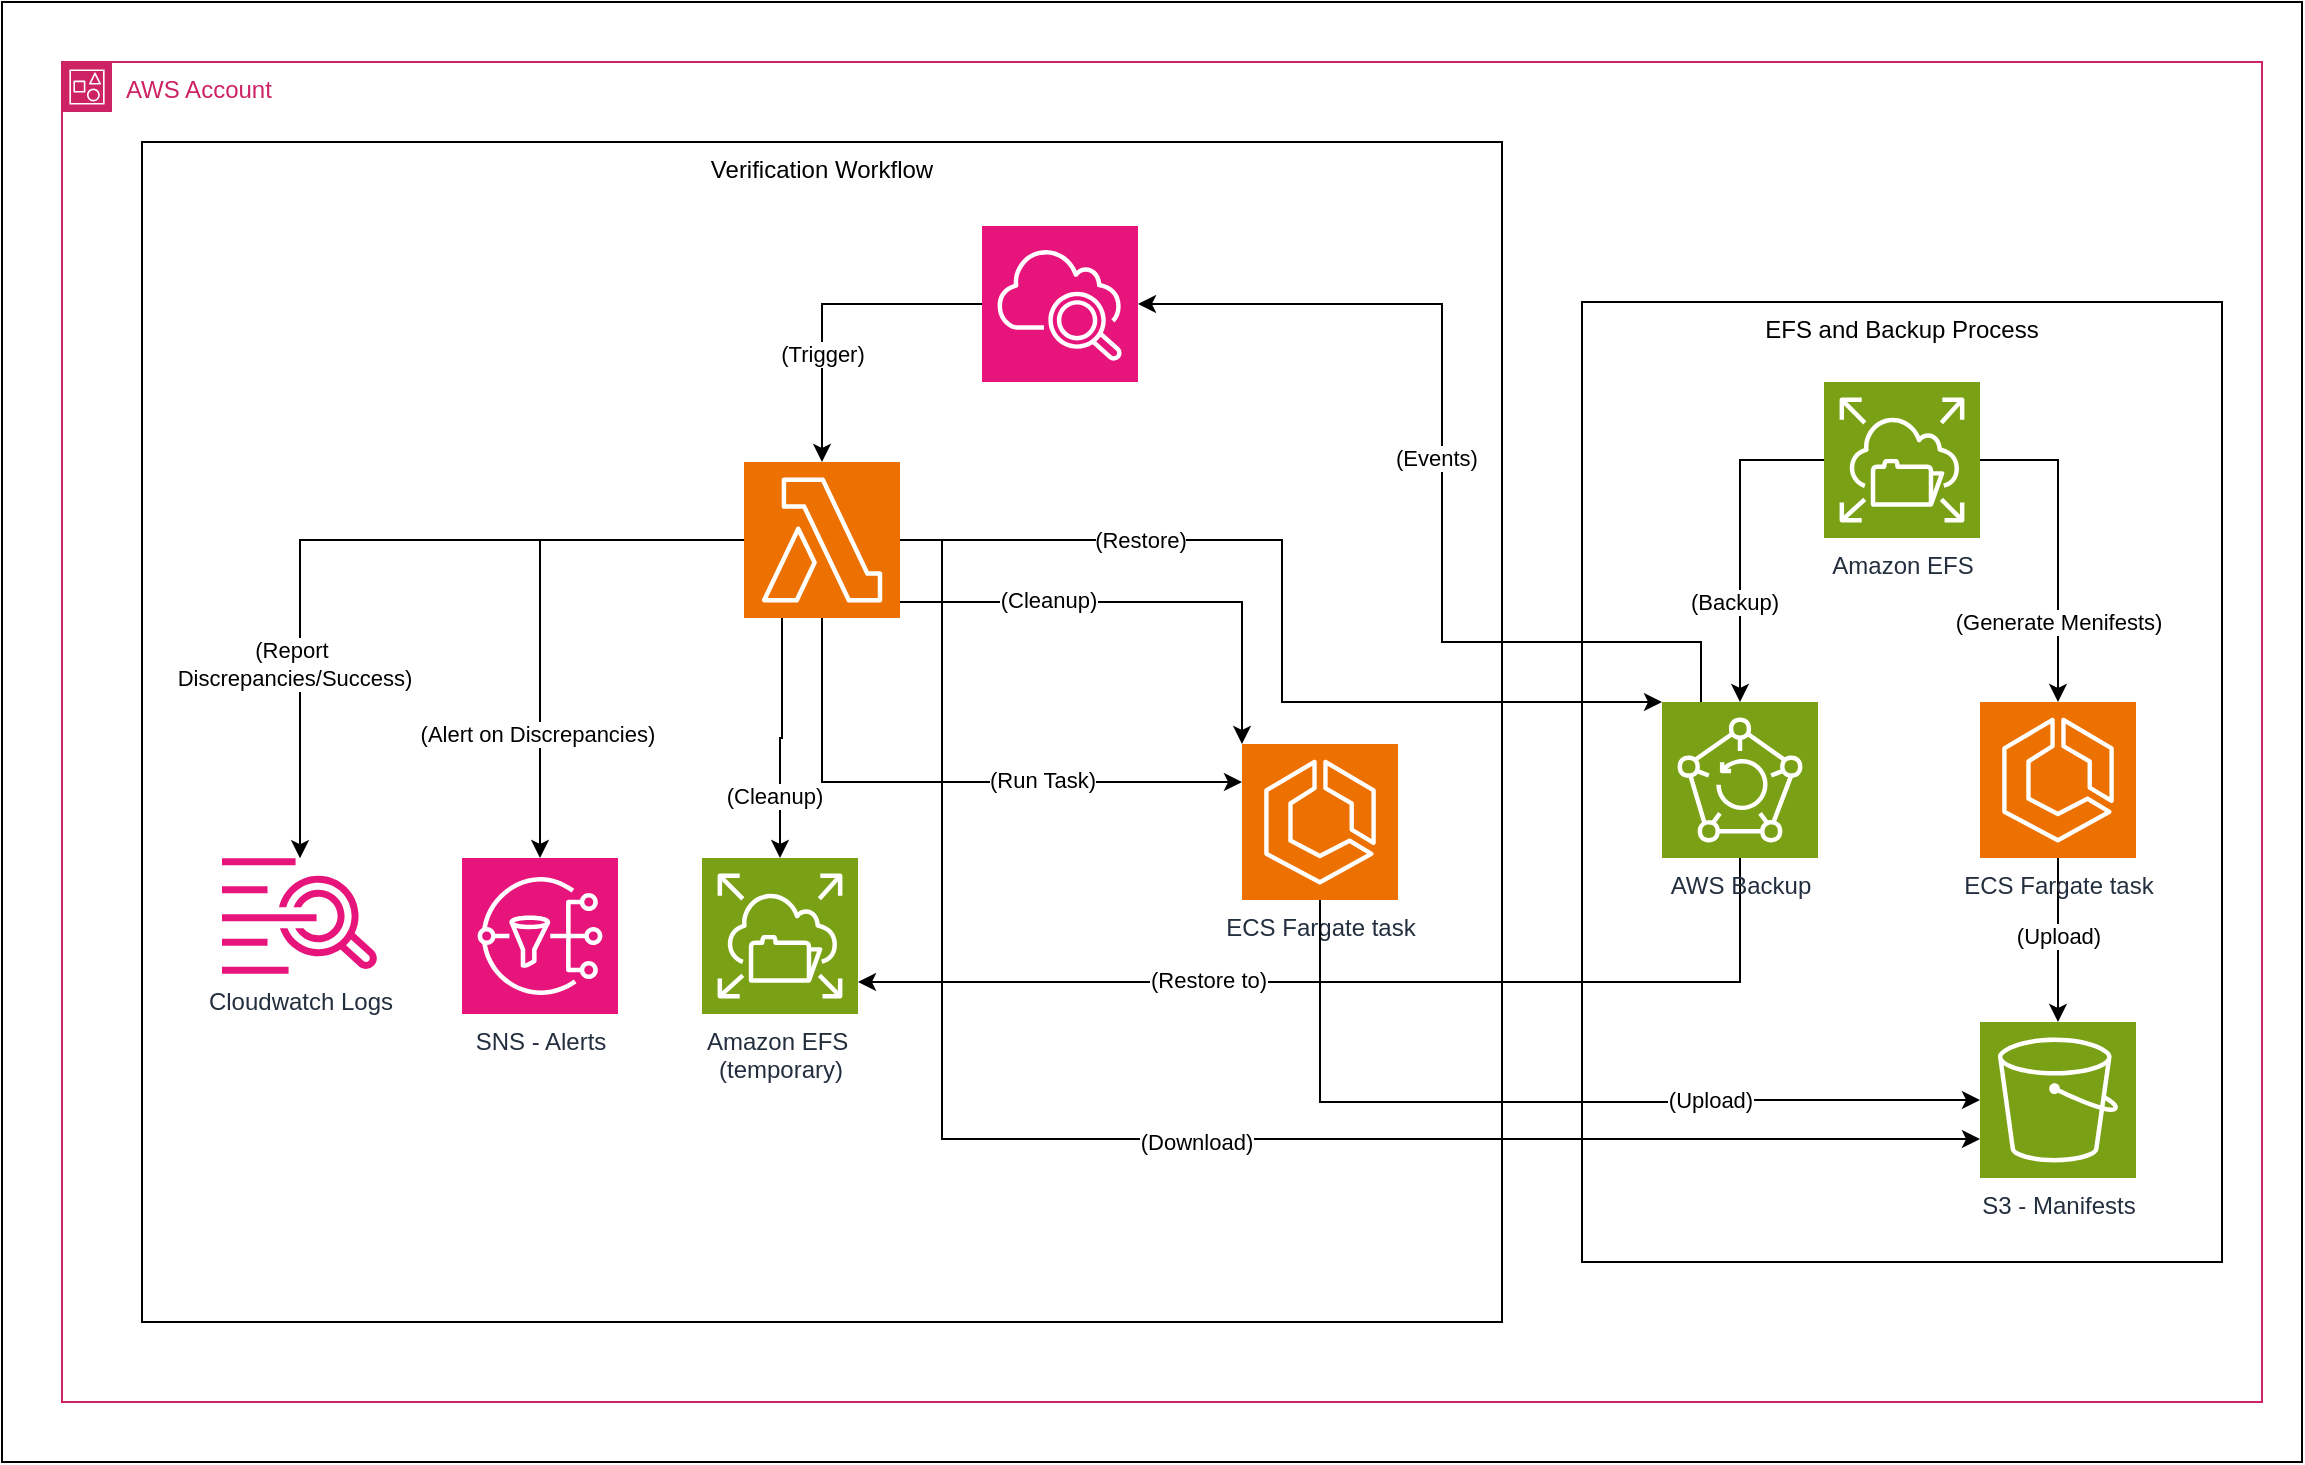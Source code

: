 <mxfile version="27.0.9">
  <diagram name="Page-1" id="DN0r8R_xZXF1EVYfIKGR">
    <mxGraphModel dx="1219" dy="795" grid="1" gridSize="10" guides="1" tooltips="1" connect="1" arrows="1" fold="1" page="1" pageScale="1" pageWidth="1169" pageHeight="827" math="0" shadow="0">
      <root>
        <mxCell id="0" />
        <mxCell id="1" parent="0" />
        <mxCell id="OhPgFwXRgm67-6-ihN9R-45" value="" style="rounded=0;whiteSpace=wrap;html=1;fillColor=none;" vertex="1" parent="1">
          <mxGeometry x="10" y="10" width="1150" height="730" as="geometry" />
        </mxCell>
        <mxCell id="OhPgFwXRgm67-6-ihN9R-2" value="AWS Account" style="points=[[0,0],[0.25,0],[0.5,0],[0.75,0],[1,0],[1,0.25],[1,0.5],[1,0.75],[1,1],[0.75,1],[0.5,1],[0.25,1],[0,1],[0,0.75],[0,0.5],[0,0.25]];outlineConnect=0;gradientColor=none;html=1;whiteSpace=wrap;fontSize=12;fontStyle=0;container=1;pointerEvents=0;collapsible=0;recursiveResize=0;shape=mxgraph.aws4.group;grIcon=mxgraph.aws4.group_account;strokeColor=#CD2264;fillColor=none;verticalAlign=top;align=left;spacingLeft=30;fontColor=#CD2264;dashed=0;" vertex="1" parent="1">
          <mxGeometry x="40" y="40" width="1100" height="670" as="geometry" />
        </mxCell>
        <mxCell id="OhPgFwXRgm67-6-ihN9R-3" value="Verification Workflow" style="rounded=0;whiteSpace=wrap;html=1;fillColor=none;verticalAlign=top;" vertex="1" parent="OhPgFwXRgm67-6-ihN9R-2">
          <mxGeometry x="40" y="40" width="680" height="590" as="geometry" />
        </mxCell>
        <mxCell id="OhPgFwXRgm67-6-ihN9R-4" value="EFS and Backup Process" style="rounded=0;whiteSpace=wrap;html=1;fillColor=none;verticalAlign=top;" vertex="1" parent="OhPgFwXRgm67-6-ihN9R-2">
          <mxGeometry x="760" y="120" width="320" height="480" as="geometry" />
        </mxCell>
        <mxCell id="OhPgFwXRgm67-6-ihN9R-5" value="Amazon EFS" style="sketch=0;points=[[0,0,0],[0.25,0,0],[0.5,0,0],[0.75,0,0],[1,0,0],[0,1,0],[0.25,1,0],[0.5,1,0],[0.75,1,0],[1,1,0],[0,0.25,0],[0,0.5,0],[0,0.75,0],[1,0.25,0],[1,0.5,0],[1,0.75,0]];outlineConnect=0;fontColor=#232F3E;fillColor=#7AA116;strokeColor=#ffffff;dashed=0;verticalLabelPosition=bottom;verticalAlign=top;align=center;html=1;fontSize=12;fontStyle=0;aspect=fixed;shape=mxgraph.aws4.resourceIcon;resIcon=mxgraph.aws4.elastic_file_system;" vertex="1" parent="OhPgFwXRgm67-6-ihN9R-2">
          <mxGeometry x="881" y="160" width="78" height="78" as="geometry" />
        </mxCell>
        <mxCell id="OhPgFwXRgm67-6-ihN9R-27" style="edgeStyle=orthogonalEdgeStyle;rounded=0;orthogonalLoop=1;jettySize=auto;html=1;" edge="1" parent="OhPgFwXRgm67-6-ihN9R-2" source="OhPgFwXRgm67-6-ihN9R-7" target="OhPgFwXRgm67-6-ihN9R-20">
          <mxGeometry relative="1" as="geometry">
            <Array as="points">
              <mxPoint x="839" y="460" />
            </Array>
          </mxGeometry>
        </mxCell>
        <mxCell id="OhPgFwXRgm67-6-ihN9R-28" value="(Restore to)" style="edgeLabel;html=1;align=center;verticalAlign=middle;resizable=0;points=[];" vertex="1" connectable="0" parent="OhPgFwXRgm67-6-ihN9R-27">
          <mxGeometry x="0.304" y="-1" relative="1" as="geometry">
            <mxPoint as="offset" />
          </mxGeometry>
        </mxCell>
        <mxCell id="OhPgFwXRgm67-6-ihN9R-7" value="AWS Backup" style="sketch=0;points=[[0,0,0],[0.25,0,0],[0.5,0,0],[0.75,0,0],[1,0,0],[0,1,0],[0.25,1,0],[0.5,1,0],[0.75,1,0],[1,1,0],[0,0.25,0],[0,0.5,0],[0,0.75,0],[1,0.25,0],[1,0.5,0],[1,0.75,0]];outlineConnect=0;fontColor=#232F3E;fillColor=#7AA116;strokeColor=#ffffff;dashed=0;verticalLabelPosition=bottom;verticalAlign=top;align=center;html=1;fontSize=12;fontStyle=0;aspect=fixed;shape=mxgraph.aws4.resourceIcon;resIcon=mxgraph.aws4.backup;" vertex="1" parent="OhPgFwXRgm67-6-ihN9R-2">
          <mxGeometry x="800" y="320" width="78" height="78" as="geometry" />
        </mxCell>
        <mxCell id="OhPgFwXRgm67-6-ihN9R-13" style="edgeStyle=orthogonalEdgeStyle;rounded=0;orthogonalLoop=1;jettySize=auto;html=1;" edge="1" parent="OhPgFwXRgm67-6-ihN9R-2" source="OhPgFwXRgm67-6-ihN9R-8" target="OhPgFwXRgm67-6-ihN9R-9">
          <mxGeometry relative="1" as="geometry" />
        </mxCell>
        <mxCell id="OhPgFwXRgm67-6-ihN9R-14" value="(Upload)" style="edgeLabel;html=1;align=center;verticalAlign=middle;resizable=0;points=[];" vertex="1" connectable="0" parent="OhPgFwXRgm67-6-ihN9R-13">
          <mxGeometry x="-0.049" relative="1" as="geometry">
            <mxPoint as="offset" />
          </mxGeometry>
        </mxCell>
        <mxCell id="OhPgFwXRgm67-6-ihN9R-8" value="ECS Fargate task" style="sketch=0;points=[[0,0,0],[0.25,0,0],[0.5,0,0],[0.75,0,0],[1,0,0],[0,1,0],[0.25,1,0],[0.5,1,0],[0.75,1,0],[1,1,0],[0,0.25,0],[0,0.5,0],[0,0.75,0],[1,0.25,0],[1,0.5,0],[1,0.75,0]];outlineConnect=0;fontColor=#232F3E;fillColor=#ED7100;strokeColor=#ffffff;dashed=0;verticalLabelPosition=bottom;verticalAlign=top;align=center;html=1;fontSize=12;fontStyle=0;aspect=fixed;shape=mxgraph.aws4.resourceIcon;resIcon=mxgraph.aws4.ecs;" vertex="1" parent="OhPgFwXRgm67-6-ihN9R-2">
          <mxGeometry x="959" y="320" width="78" height="78" as="geometry" />
        </mxCell>
        <mxCell id="OhPgFwXRgm67-6-ihN9R-9" value="S3 - Manifests" style="sketch=0;points=[[0,0,0],[0.25,0,0],[0.5,0,0],[0.75,0,0],[1,0,0],[0,1,0],[0.25,1,0],[0.5,1,0],[0.75,1,0],[1,1,0],[0,0.25,0],[0,0.5,0],[0,0.75,0],[1,0.25,0],[1,0.5,0],[1,0.75,0]];outlineConnect=0;fontColor=#232F3E;fillColor=#7AA116;strokeColor=#ffffff;dashed=0;verticalLabelPosition=bottom;verticalAlign=top;align=center;html=1;fontSize=12;fontStyle=0;aspect=fixed;shape=mxgraph.aws4.resourceIcon;resIcon=mxgraph.aws4.s3;" vertex="1" parent="OhPgFwXRgm67-6-ihN9R-2">
          <mxGeometry x="959" y="480" width="78" height="78" as="geometry" />
        </mxCell>
        <mxCell id="OhPgFwXRgm67-6-ihN9R-10" style="edgeStyle=orthogonalEdgeStyle;rounded=0;orthogonalLoop=1;jettySize=auto;html=1;entryX=0.5;entryY=0;entryDx=0;entryDy=0;entryPerimeter=0;" edge="1" parent="OhPgFwXRgm67-6-ihN9R-2" source="OhPgFwXRgm67-6-ihN9R-5" target="OhPgFwXRgm67-6-ihN9R-7">
          <mxGeometry relative="1" as="geometry" />
        </mxCell>
        <mxCell id="OhPgFwXRgm67-6-ihN9R-12" value="(Backup)" style="edgeLabel;html=1;align=center;verticalAlign=middle;resizable=0;points=[];" vertex="1" connectable="0" parent="OhPgFwXRgm67-6-ihN9R-10">
          <mxGeometry x="0.387" y="-3" relative="1" as="geometry">
            <mxPoint as="offset" />
          </mxGeometry>
        </mxCell>
        <mxCell id="OhPgFwXRgm67-6-ihN9R-11" value="(Generate Menifests)" style="edgeStyle=orthogonalEdgeStyle;rounded=0;orthogonalLoop=1;jettySize=auto;html=1;entryX=0.5;entryY=0;entryDx=0;entryDy=0;entryPerimeter=0;exitX=1;exitY=0.5;exitDx=0;exitDy=0;exitPerimeter=0;" edge="1" parent="OhPgFwXRgm67-6-ihN9R-2" source="OhPgFwXRgm67-6-ihN9R-5" target="OhPgFwXRgm67-6-ihN9R-8">
          <mxGeometry x="0.5" relative="1" as="geometry">
            <mxPoint as="offset" />
          </mxGeometry>
        </mxCell>
        <mxCell id="OhPgFwXRgm67-6-ihN9R-23" style="edgeStyle=orthogonalEdgeStyle;rounded=0;orthogonalLoop=1;jettySize=auto;html=1;" edge="1" parent="OhPgFwXRgm67-6-ihN9R-2" source="OhPgFwXRgm67-6-ihN9R-15" target="OhPgFwXRgm67-6-ihN9R-17">
          <mxGeometry relative="1" as="geometry" />
        </mxCell>
        <mxCell id="OhPgFwXRgm67-6-ihN9R-24" value="(Trigger)" style="edgeLabel;html=1;align=center;verticalAlign=middle;resizable=0;points=[];" vertex="1" connectable="0" parent="OhPgFwXRgm67-6-ihN9R-23">
          <mxGeometry x="0.321" relative="1" as="geometry">
            <mxPoint as="offset" />
          </mxGeometry>
        </mxCell>
        <mxCell id="OhPgFwXRgm67-6-ihN9R-15" value="" style="sketch=0;points=[[0,0,0],[0.25,0,0],[0.5,0,0],[0.75,0,0],[1,0,0],[0,1,0],[0.25,1,0],[0.5,1,0],[0.75,1,0],[1,1,0],[0,0.25,0],[0,0.5,0],[0,0.75,0],[1,0.25,0],[1,0.5,0],[1,0.75,0]];points=[[0,0,0],[0.25,0,0],[0.5,0,0],[0.75,0,0],[1,0,0],[0,1,0],[0.25,1,0],[0.5,1,0],[0.75,1,0],[1,1,0],[0,0.25,0],[0,0.5,0],[0,0.75,0],[1,0.25,0],[1,0.5,0],[1,0.75,0]];outlineConnect=0;fontColor=#232F3E;fillColor=#E7157B;strokeColor=#ffffff;dashed=0;verticalLabelPosition=bottom;verticalAlign=top;align=center;html=1;fontSize=12;fontStyle=0;aspect=fixed;shape=mxgraph.aws4.resourceIcon;resIcon=mxgraph.aws4.cloudwatch_2;" vertex="1" parent="OhPgFwXRgm67-6-ihN9R-2">
          <mxGeometry x="460" y="82" width="78" height="78" as="geometry" />
        </mxCell>
        <mxCell id="OhPgFwXRgm67-6-ihN9R-16" value="ECS Fargate task" style="sketch=0;points=[[0,0,0],[0.25,0,0],[0.5,0,0],[0.75,0,0],[1,0,0],[0,1,0],[0.25,1,0],[0.5,1,0],[0.75,1,0],[1,1,0],[0,0.25,0],[0,0.5,0],[0,0.75,0],[1,0.25,0],[1,0.5,0],[1,0.75,0]];outlineConnect=0;fontColor=#232F3E;fillColor=#ED7100;strokeColor=#ffffff;dashed=0;verticalLabelPosition=bottom;verticalAlign=top;align=center;html=1;fontSize=12;fontStyle=0;aspect=fixed;shape=mxgraph.aws4.resourceIcon;resIcon=mxgraph.aws4.ecs;" vertex="1" parent="OhPgFwXRgm67-6-ihN9R-2">
          <mxGeometry x="590" y="341" width="78" height="78" as="geometry" />
        </mxCell>
        <mxCell id="OhPgFwXRgm67-6-ihN9R-32" style="edgeStyle=orthogonalEdgeStyle;rounded=0;orthogonalLoop=1;jettySize=auto;html=1;" edge="1" parent="OhPgFwXRgm67-6-ihN9R-2" source="OhPgFwXRgm67-6-ihN9R-17" target="OhPgFwXRgm67-6-ihN9R-16">
          <mxGeometry relative="1" as="geometry">
            <Array as="points">
              <mxPoint x="380" y="360" />
            </Array>
          </mxGeometry>
        </mxCell>
        <mxCell id="OhPgFwXRgm67-6-ihN9R-33" value="(Run Task)" style="edgeLabel;html=1;align=center;verticalAlign=middle;resizable=0;points=[];" vertex="1" connectable="0" parent="OhPgFwXRgm67-6-ihN9R-32">
          <mxGeometry x="0.144" y="2" relative="1" as="geometry">
            <mxPoint x="25" y="1" as="offset" />
          </mxGeometry>
        </mxCell>
        <mxCell id="OhPgFwXRgm67-6-ihN9R-36" style="edgeStyle=orthogonalEdgeStyle;rounded=0;orthogonalLoop=1;jettySize=auto;html=1;" edge="1" parent="OhPgFwXRgm67-6-ihN9R-2" source="OhPgFwXRgm67-6-ihN9R-17" target="OhPgFwXRgm67-6-ihN9R-18">
          <mxGeometry relative="1" as="geometry" />
        </mxCell>
        <mxCell id="OhPgFwXRgm67-6-ihN9R-42" value="(Report&amp;nbsp;&lt;div&gt;Discrepancies/Success)&lt;/div&gt;" style="edgeLabel;html=1;align=center;verticalAlign=middle;resizable=0;points=[];" vertex="1" connectable="0" parent="OhPgFwXRgm67-6-ihN9R-36">
          <mxGeometry x="0.49" y="-3" relative="1" as="geometry">
            <mxPoint as="offset" />
          </mxGeometry>
        </mxCell>
        <mxCell id="OhPgFwXRgm67-6-ihN9R-37" style="edgeStyle=orthogonalEdgeStyle;rounded=0;orthogonalLoop=1;jettySize=auto;html=1;" edge="1" parent="OhPgFwXRgm67-6-ihN9R-2" source="OhPgFwXRgm67-6-ihN9R-17" target="OhPgFwXRgm67-6-ihN9R-19">
          <mxGeometry relative="1" as="geometry" />
        </mxCell>
        <mxCell id="OhPgFwXRgm67-6-ihN9R-41" value="(Alert on Discrepancies)&amp;nbsp;" style="edgeLabel;html=1;align=center;verticalAlign=middle;resizable=0;points=[];" vertex="1" connectable="0" parent="OhPgFwXRgm67-6-ihN9R-37">
          <mxGeometry x="0.525" relative="1" as="geometry">
            <mxPoint as="offset" />
          </mxGeometry>
        </mxCell>
        <mxCell id="OhPgFwXRgm67-6-ihN9R-17" value="" style="sketch=0;points=[[0,0,0],[0.25,0,0],[0.5,0,0],[0.75,0,0],[1,0,0],[0,1,0],[0.25,1,0],[0.5,1,0],[0.75,1,0],[1,1,0],[0,0.25,0],[0,0.5,0],[0,0.75,0],[1,0.25,0],[1,0.5,0],[1,0.75,0]];outlineConnect=0;fontColor=#232F3E;fillColor=#ED7100;strokeColor=#ffffff;dashed=0;verticalLabelPosition=bottom;verticalAlign=top;align=center;html=1;fontSize=12;fontStyle=0;aspect=fixed;shape=mxgraph.aws4.resourceIcon;resIcon=mxgraph.aws4.lambda;" vertex="1" parent="OhPgFwXRgm67-6-ihN9R-2">
          <mxGeometry x="341" y="200" width="78" height="78" as="geometry" />
        </mxCell>
        <mxCell id="OhPgFwXRgm67-6-ihN9R-18" value="Cloudwatch Logs" style="sketch=0;outlineConnect=0;fontColor=#232F3E;gradientColor=none;fillColor=#E7157B;strokeColor=none;dashed=0;verticalLabelPosition=bottom;verticalAlign=top;align=center;html=1;fontSize=12;fontStyle=0;aspect=fixed;pointerEvents=1;shape=mxgraph.aws4.cloudwatch_logs;" vertex="1" parent="OhPgFwXRgm67-6-ihN9R-2">
          <mxGeometry x="80" y="398" width="78" height="58" as="geometry" />
        </mxCell>
        <mxCell id="OhPgFwXRgm67-6-ihN9R-19" value="SNS - Alerts" style="sketch=0;points=[[0,0,0],[0.25,0,0],[0.5,0,0],[0.75,0,0],[1,0,0],[0,1,0],[0.25,1,0],[0.5,1,0],[0.75,1,0],[1,1,0],[0,0.25,0],[0,0.5,0],[0,0.75,0],[1,0.25,0],[1,0.5,0],[1,0.75,0]];outlineConnect=0;fontColor=#232F3E;fillColor=#E7157B;strokeColor=#ffffff;dashed=0;verticalLabelPosition=bottom;verticalAlign=top;align=center;html=1;fontSize=12;fontStyle=0;aspect=fixed;shape=mxgraph.aws4.resourceIcon;resIcon=mxgraph.aws4.sns;" vertex="1" parent="OhPgFwXRgm67-6-ihN9R-2">
          <mxGeometry x="200" y="398" width="78" height="78" as="geometry" />
        </mxCell>
        <mxCell id="OhPgFwXRgm67-6-ihN9R-20" value="Amazon EFS&amp;nbsp;&lt;div&gt;(temporary)&lt;/div&gt;" style="sketch=0;points=[[0,0,0],[0.25,0,0],[0.5,0,0],[0.75,0,0],[1,0,0],[0,1,0],[0.25,1,0],[0.5,1,0],[0.75,1,0],[1,1,0],[0,0.25,0],[0,0.5,0],[0,0.75,0],[1,0.25,0],[1,0.5,0],[1,0.75,0]];outlineConnect=0;fontColor=#232F3E;fillColor=#7AA116;strokeColor=#ffffff;dashed=0;verticalLabelPosition=bottom;verticalAlign=top;align=center;html=1;fontSize=12;fontStyle=0;aspect=fixed;shape=mxgraph.aws4.resourceIcon;resIcon=mxgraph.aws4.elastic_file_system;" vertex="1" parent="OhPgFwXRgm67-6-ihN9R-2">
          <mxGeometry x="320" y="398" width="78" height="78" as="geometry" />
        </mxCell>
        <mxCell id="OhPgFwXRgm67-6-ihN9R-21" style="edgeStyle=orthogonalEdgeStyle;rounded=0;orthogonalLoop=1;jettySize=auto;html=1;entryX=1;entryY=0.5;entryDx=0;entryDy=0;entryPerimeter=0;exitX=0.25;exitY=0;exitDx=0;exitDy=0;exitPerimeter=0;" edge="1" parent="OhPgFwXRgm67-6-ihN9R-2" source="OhPgFwXRgm67-6-ihN9R-7" target="OhPgFwXRgm67-6-ihN9R-15">
          <mxGeometry relative="1" as="geometry">
            <Array as="points">
              <mxPoint x="820" y="290" />
              <mxPoint x="690" y="290" />
              <mxPoint x="690" y="121" />
            </Array>
          </mxGeometry>
        </mxCell>
        <mxCell id="OhPgFwXRgm67-6-ihN9R-22" value="(Events)" style="edgeLabel;html=1;align=center;verticalAlign=middle;resizable=0;points=[];" vertex="1" connectable="0" parent="OhPgFwXRgm67-6-ihN9R-21">
          <mxGeometry x="0.047" y="3" relative="1" as="geometry">
            <mxPoint as="offset" />
          </mxGeometry>
        </mxCell>
        <mxCell id="OhPgFwXRgm67-6-ihN9R-25" style="edgeStyle=orthogonalEdgeStyle;rounded=0;orthogonalLoop=1;jettySize=auto;html=1;" edge="1" parent="OhPgFwXRgm67-6-ihN9R-2" source="OhPgFwXRgm67-6-ihN9R-17">
          <mxGeometry relative="1" as="geometry">
            <mxPoint x="800" y="320" as="targetPoint" />
            <Array as="points">
              <mxPoint x="610" y="239" />
              <mxPoint x="610" y="320" />
              <mxPoint x="800" y="320" />
            </Array>
          </mxGeometry>
        </mxCell>
        <mxCell id="OhPgFwXRgm67-6-ihN9R-26" value="(Restore)" style="edgeLabel;html=1;align=center;verticalAlign=middle;resizable=0;points=[];" vertex="1" connectable="0" parent="OhPgFwXRgm67-6-ihN9R-25">
          <mxGeometry x="-0.481" relative="1" as="geometry">
            <mxPoint as="offset" />
          </mxGeometry>
        </mxCell>
        <mxCell id="OhPgFwXRgm67-6-ihN9R-29" style="edgeStyle=orthogonalEdgeStyle;rounded=0;orthogonalLoop=1;jettySize=auto;html=1;entryX=0;entryY=0.5;entryDx=0;entryDy=0;entryPerimeter=0;" edge="1" parent="OhPgFwXRgm67-6-ihN9R-2" source="OhPgFwXRgm67-6-ihN9R-16" target="OhPgFwXRgm67-6-ihN9R-9">
          <mxGeometry relative="1" as="geometry">
            <Array as="points">
              <mxPoint x="629" y="520" />
              <mxPoint x="814" y="520" />
              <mxPoint x="814" y="519" />
            </Array>
          </mxGeometry>
        </mxCell>
        <mxCell id="OhPgFwXRgm67-6-ihN9R-31" value="(Upload)" style="edgeLabel;html=1;align=center;verticalAlign=middle;resizable=0;points=[];" vertex="1" connectable="0" parent="OhPgFwXRgm67-6-ihN9R-29">
          <mxGeometry x="0.375" relative="1" as="geometry">
            <mxPoint as="offset" />
          </mxGeometry>
        </mxCell>
        <mxCell id="OhPgFwXRgm67-6-ihN9R-34" style="edgeStyle=orthogonalEdgeStyle;rounded=0;orthogonalLoop=1;jettySize=auto;html=1;entryX=0;entryY=0.75;entryDx=0;entryDy=0;entryPerimeter=0;" edge="1" parent="OhPgFwXRgm67-6-ihN9R-2" source="OhPgFwXRgm67-6-ihN9R-17" target="OhPgFwXRgm67-6-ihN9R-9">
          <mxGeometry relative="1" as="geometry">
            <Array as="points">
              <mxPoint x="440" y="239" />
              <mxPoint x="440" y="539" />
            </Array>
          </mxGeometry>
        </mxCell>
        <mxCell id="OhPgFwXRgm67-6-ihN9R-35" value="(Download)" style="edgeLabel;html=1;align=center;verticalAlign=middle;resizable=0;points=[];" vertex="1" connectable="0" parent="OhPgFwXRgm67-6-ihN9R-34">
          <mxGeometry x="0.064" relative="1" as="geometry">
            <mxPoint x="1" y="1" as="offset" />
          </mxGeometry>
        </mxCell>
        <mxCell id="OhPgFwXRgm67-6-ihN9R-39" style="edgeStyle=orthogonalEdgeStyle;rounded=0;orthogonalLoop=1;jettySize=auto;html=1;entryX=0.5;entryY=0;entryDx=0;entryDy=0;entryPerimeter=0;" edge="1" parent="OhPgFwXRgm67-6-ihN9R-2" source="OhPgFwXRgm67-6-ihN9R-17" target="OhPgFwXRgm67-6-ihN9R-20">
          <mxGeometry relative="1" as="geometry">
            <Array as="points">
              <mxPoint x="360" y="338" />
              <mxPoint x="359" y="338" />
            </Array>
          </mxGeometry>
        </mxCell>
        <mxCell id="OhPgFwXRgm67-6-ihN9R-40" value="(Cleanup)" style="edgeLabel;html=1;align=center;verticalAlign=middle;resizable=0;points=[];" vertex="1" connectable="0" parent="OhPgFwXRgm67-6-ihN9R-39">
          <mxGeometry x="0.488" y="-3" relative="1" as="geometry">
            <mxPoint as="offset" />
          </mxGeometry>
        </mxCell>
        <mxCell id="OhPgFwXRgm67-6-ihN9R-43" style="edgeStyle=orthogonalEdgeStyle;rounded=0;orthogonalLoop=1;jettySize=auto;html=1;entryX=0;entryY=0;entryDx=0;entryDy=0;entryPerimeter=0;" edge="1" parent="OhPgFwXRgm67-6-ihN9R-2" source="OhPgFwXRgm67-6-ihN9R-17" target="OhPgFwXRgm67-6-ihN9R-16">
          <mxGeometry relative="1" as="geometry">
            <Array as="points">
              <mxPoint x="590" y="270" />
            </Array>
          </mxGeometry>
        </mxCell>
        <mxCell id="OhPgFwXRgm67-6-ihN9R-44" value="(Cleanup)" style="edgeLabel;html=1;align=center;verticalAlign=middle;resizable=0;points=[];" vertex="1" connectable="0" parent="OhPgFwXRgm67-6-ihN9R-43">
          <mxGeometry x="-0.388" y="1" relative="1" as="geometry">
            <mxPoint as="offset" />
          </mxGeometry>
        </mxCell>
      </root>
    </mxGraphModel>
  </diagram>
</mxfile>
